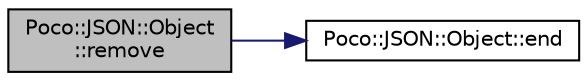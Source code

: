 digraph "Poco::JSON::Object::remove"
{
 // LATEX_PDF_SIZE
  edge [fontname="Helvetica",fontsize="10",labelfontname="Helvetica",labelfontsize="10"];
  node [fontname="Helvetica",fontsize="10",shape=record];
  rankdir="LR";
  Node1 [label="Poco::JSON::Object\l::remove",height=0.2,width=0.4,color="black", fillcolor="grey75", style="filled", fontcolor="black",tooltip=" "];
  Node1 -> Node2 [color="midnightblue",fontsize="10",style="solid",fontname="Helvetica"];
  Node2 [label="Poco::JSON::Object::end",height=0.2,width=0.4,color="black", fillcolor="white", style="filled",URL="$classPoco_1_1JSON_1_1Object.html#a4d279e70042b2d6f0d1ac6ca06cd5ebc",tooltip=" "];
}
